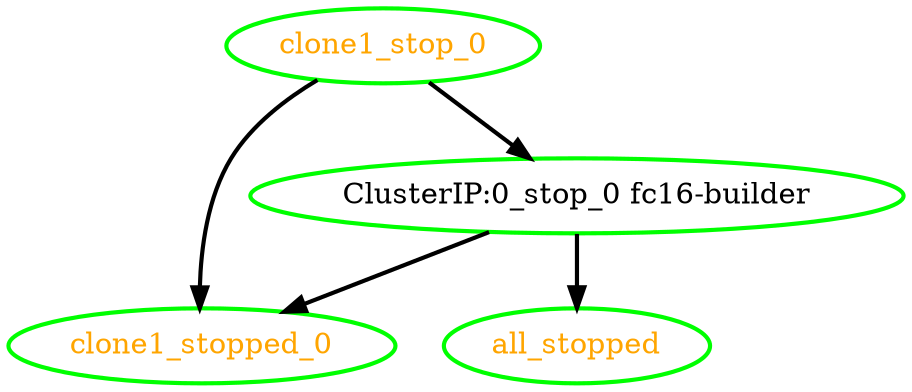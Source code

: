  digraph "g" {
"clone1_stopped_0" [ style=bold color="green" fontcolor="orange"]
"clone1_stop_0" [ style=bold color="green" fontcolor="orange"]
"ClusterIP:0_stop_0 fc16-builder" [ style=bold color="green" fontcolor="black"]
"all_stopped" [ style=bold color="green" fontcolor="orange"]
"ClusterIP:0_stop_0 fc16-builder" -> "clone1_stopped_0" [ style = bold]
"clone1_stop_0" -> "clone1_stopped_0" [ style = bold]
"clone1_stop_0" -> "ClusterIP:0_stop_0 fc16-builder" [ style = bold]
"ClusterIP:0_stop_0 fc16-builder" -> "all_stopped" [ style = bold]
}
